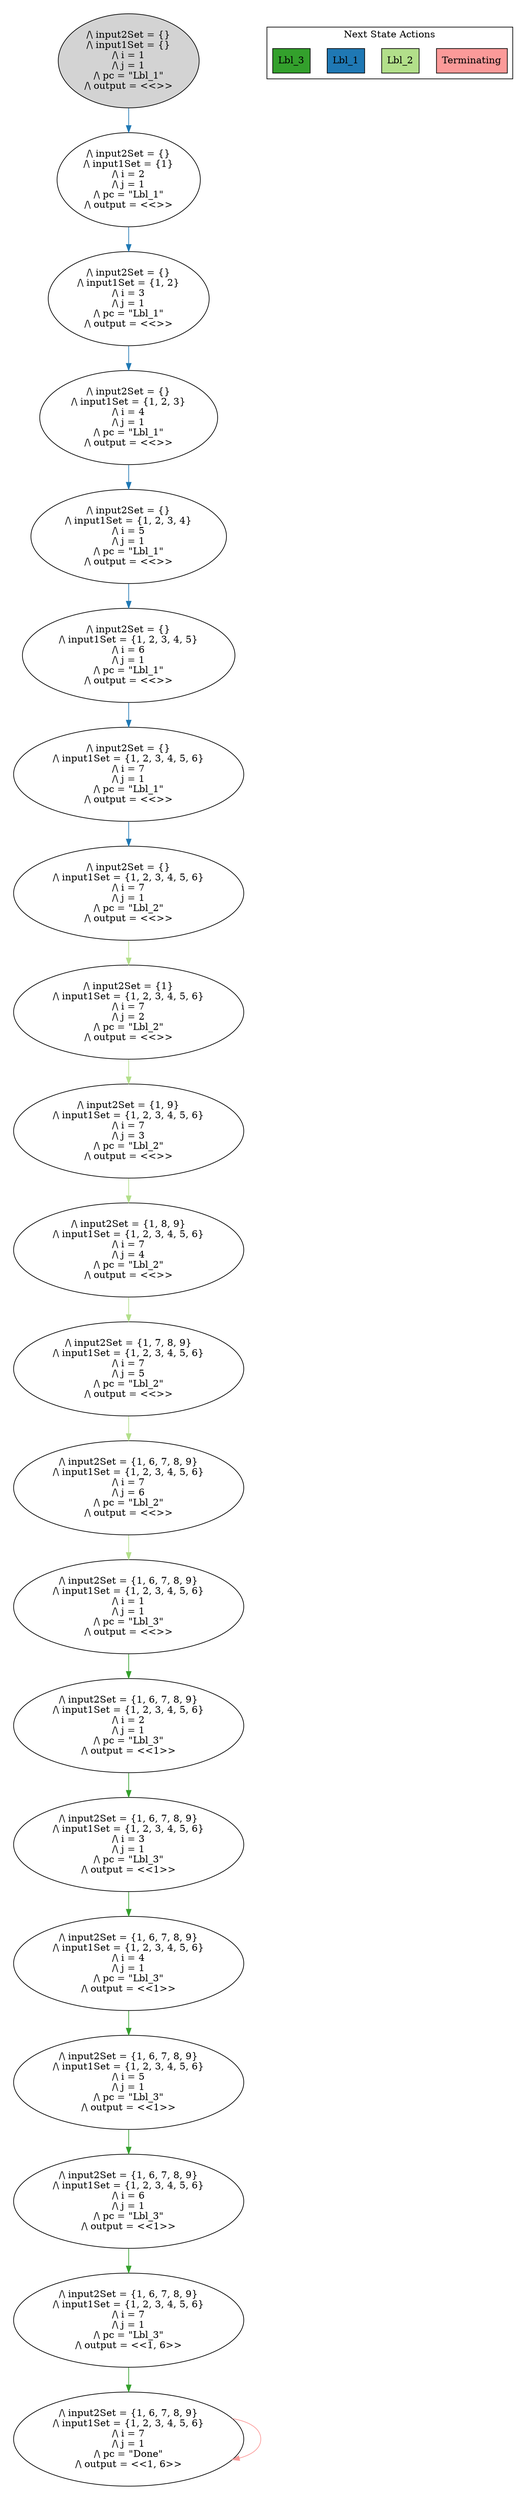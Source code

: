 strict digraph DiskGraph {
edge [colorscheme="paired12"]
nodesep=0.35;
subgraph cluster_graph {
color="white";
2957388631181115322 [label="/\\ input2Set = {}\n/\\ input1Set = {}\n/\\ i = 1\n/\\ j = 1\n/\\ pc = \"Lbl_1\"\n/\\ output = <<>>",style = filled]
2957388631181115322 -> 8038640236179465123 [label="",color="2",fontcolor="2"];
8038640236179465123 [label="/\\ input2Set = {}\n/\\ input1Set = {1}\n/\\ i = 2\n/\\ j = 1\n/\\ pc = \"Lbl_1\"\n/\\ output = <<>>"];
8038640236179465123 -> -925098444873047316 [label="",color="2",fontcolor="2"];
-925098444873047316 [label="/\\ input2Set = {}\n/\\ input1Set = {1, 2}\n/\\ i = 3\n/\\ j = 1\n/\\ pc = \"Lbl_1\"\n/\\ output = <<>>"];
-925098444873047316 -> 2286700795675754533 [label="",color="2",fontcolor="2"];
2286700795675754533 [label="/\\ input2Set = {}\n/\\ input1Set = {1, 2, 3}\n/\\ i = 4\n/\\ j = 1\n/\\ pc = \"Lbl_1\"\n/\\ output = <<>>"];
2286700795675754533 -> -2249310153811669702 [label="",color="2",fontcolor="2"];
-2249310153811669702 [label="/\\ input2Set = {}\n/\\ input1Set = {1, 2, 3, 4}\n/\\ i = 5\n/\\ j = 1\n/\\ pc = \"Lbl_1\"\n/\\ output = <<>>"];
-2249310153811669702 -> 4285120716378464213 [label="",color="2",fontcolor="2"];
4285120716378464213 [label="/\\ input2Set = {}\n/\\ input1Set = {1, 2, 3, 4, 5}\n/\\ i = 6\n/\\ j = 1\n/\\ pc = \"Lbl_1\"\n/\\ output = <<>>"];
4285120716378464213 -> -7656924864670687860 [label="",color="2",fontcolor="2"];
-7656924864670687860 [label="/\\ input2Set = {}\n/\\ input1Set = {1, 2, 3, 4, 5, 6}\n/\\ i = 7\n/\\ j = 1\n/\\ pc = \"Lbl_1\"\n/\\ output = <<>>"];
-7656924864670687860 -> -1173428624498017406 [label="",color="2",fontcolor="2"];
-1173428624498017406 [label="/\\ input2Set = {}\n/\\ input1Set = {1, 2, 3, 4, 5, 6}\n/\\ i = 7\n/\\ j = 1\n/\\ pc = \"Lbl_2\"\n/\\ output = <<>>"];
-1173428624498017406 -> 3075803732755205982 [label="",color="3",fontcolor="3"];
3075803732755205982 [label="/\\ input2Set = {1}\n/\\ input1Set = {1, 2, 3, 4, 5, 6}\n/\\ i = 7\n/\\ j = 2\n/\\ pc = \"Lbl_2\"\n/\\ output = <<>>"];
3075803732755205982 -> 4357453223444012823 [label="",color="3",fontcolor="3"];
4357453223444012823 [label="/\\ input2Set = {1, 9}\n/\\ input1Set = {1, 2, 3, 4, 5, 6}\n/\\ i = 7\n/\\ j = 3\n/\\ pc = \"Lbl_2\"\n/\\ output = <<>>"];
4357453223444012823 -> 8040337268170136035 [label="",color="3",fontcolor="3"];
8040337268170136035 [label="/\\ input2Set = {1, 8, 9}\n/\\ input1Set = {1, 2, 3, 4, 5, 6}\n/\\ i = 7\n/\\ j = 4\n/\\ pc = \"Lbl_2\"\n/\\ output = <<>>"];
8040337268170136035 -> -4388137270482542374 [label="",color="3",fontcolor="3"];
-4388137270482542374 [label="/\\ input2Set = {1, 7, 8, 9}\n/\\ input1Set = {1, 2, 3, 4, 5, 6}\n/\\ i = 7\n/\\ j = 5\n/\\ pc = \"Lbl_2\"\n/\\ output = <<>>"];
-4388137270482542374 -> 3358405904361079365 [label="",color="3",fontcolor="3"];
3358405904361079365 [label="/\\ input2Set = {1, 6, 7, 8, 9}\n/\\ input1Set = {1, 2, 3, 4, 5, 6}\n/\\ i = 7\n/\\ j = 6\n/\\ pc = \"Lbl_2\"\n/\\ output = <<>>"];
3358405904361079365 -> -7590895495945035882 [label="",color="3",fontcolor="3"];
-7590895495945035882 [label="/\\ input2Set = {1, 6, 7, 8, 9}\n/\\ input1Set = {1, 2, 3, 4, 5, 6}\n/\\ i = 1\n/\\ j = 1\n/\\ pc = \"Lbl_3\"\n/\\ output = <<>>"];
-7590895495945035882 -> -6785069843305087218 [label="",color="4",fontcolor="4"];
-6785069843305087218 [label="/\\ input2Set = {1, 6, 7, 8, 9}\n/\\ input1Set = {1, 2, 3, 4, 5, 6}\n/\\ i = 2\n/\\ j = 1\n/\\ pc = \"Lbl_3\"\n/\\ output = <<1>>"];
-6785069843305087218 -> 6036461376319719983 [label="",color="4",fontcolor="4"];
6036461376319719983 [label="/\\ input2Set = {1, 6, 7, 8, 9}\n/\\ input1Set = {1, 2, 3, 4, 5, 6}\n/\\ i = 3\n/\\ j = 1\n/\\ pc = \"Lbl_3\"\n/\\ output = <<1>>"];
6036461376319719983 -> 3410164571470845254 [label="",color="4",fontcolor="4"];
3410164571470845254 [label="/\\ input2Set = {1, 6, 7, 8, 9}\n/\\ input1Set = {1, 2, 3, 4, 5, 6}\n/\\ i = 4\n/\\ j = 1\n/\\ pc = \"Lbl_3\"\n/\\ output = <<1>>"];
3410164571470845254 -> -2503981796453588889 [label="",color="4",fontcolor="4"];
-2503981796453588889 [label="/\\ input2Set = {1, 6, 7, 8, 9}\n/\\ input1Set = {1, 2, 3, 4, 5, 6}\n/\\ i = 5\n/\\ j = 1\n/\\ pc = \"Lbl_3\"\n/\\ output = <<1>>"];
-2503981796453588889 -> -7349045654010849981 [label="",color="4",fontcolor="4"];
-7349045654010849981 [label="/\\ input2Set = {1, 6, 7, 8, 9}\n/\\ input1Set = {1, 2, 3, 4, 5, 6}\n/\\ i = 6\n/\\ j = 1\n/\\ pc = \"Lbl_3\"\n/\\ output = <<1>>"];
-7349045654010849981 -> -9077185919928109760 [label="",color="4",fontcolor="4"];
-9077185919928109760 [label="/\\ input2Set = {1, 6, 7, 8, 9}\n/\\ input1Set = {1, 2, 3, 4, 5, 6}\n/\\ i = 7\n/\\ j = 1\n/\\ pc = \"Lbl_3\"\n/\\ output = <<1, 6>>"];
-9077185919928109760 -> 6274211678340035089 [label="",color="4",fontcolor="4"];
6274211678340035089 [label="/\\ input2Set = {1, 6, 7, 8, 9}\n/\\ input1Set = {1, 2, 3, 4, 5, 6}\n/\\ i = 7\n/\\ j = 1\n/\\ pc = \"Done\"\n/\\ output = <<1, 6>>"];
6274211678340035089 -> 6274211678340035089 [label="",color="5",fontcolor="5"];
{rank = same; 2957388631181115322;}
{rank = same; 8038640236179465123;}
{rank = same; -925098444873047316;}
{rank = same; 2286700795675754533;}
{rank = same; -2249310153811669702;}
{rank = same; 4285120716378464213;}
{rank = same; -7656924864670687860;}
{rank = same; -1173428624498017406;}
{rank = same; 3075803732755205982;}
{rank = same; 4357453223444012823;}
{rank = same; 8040337268170136035;}
{rank = same; -4388137270482542374;}
{rank = same; 3358405904361079365;}
{rank = same; -7590895495945035882;}
{rank = same; -6785069843305087218;}
{rank = same; 6036461376319719983;}
{rank = same; 3410164571470845254;}
{rank = same; -2503981796453588889;}
{rank = same; -7349045654010849981;}
{rank = same; -9077185919928109760;}
{rank = same; 6274211678340035089;}
}
subgraph cluster_legend {graph[style=bold];label = "Next State Actions" style="solid"
node [ labeljust="l",colorscheme="paired12",style=filled,shape=record ]
Terminating [label="Terminating",fillcolor=5]
Lbl_2 [label="Lbl_2",fillcolor=3]
Lbl_1 [label="Lbl_1",fillcolor=2]
Lbl_3 [label="Lbl_3",fillcolor=4]
}}
